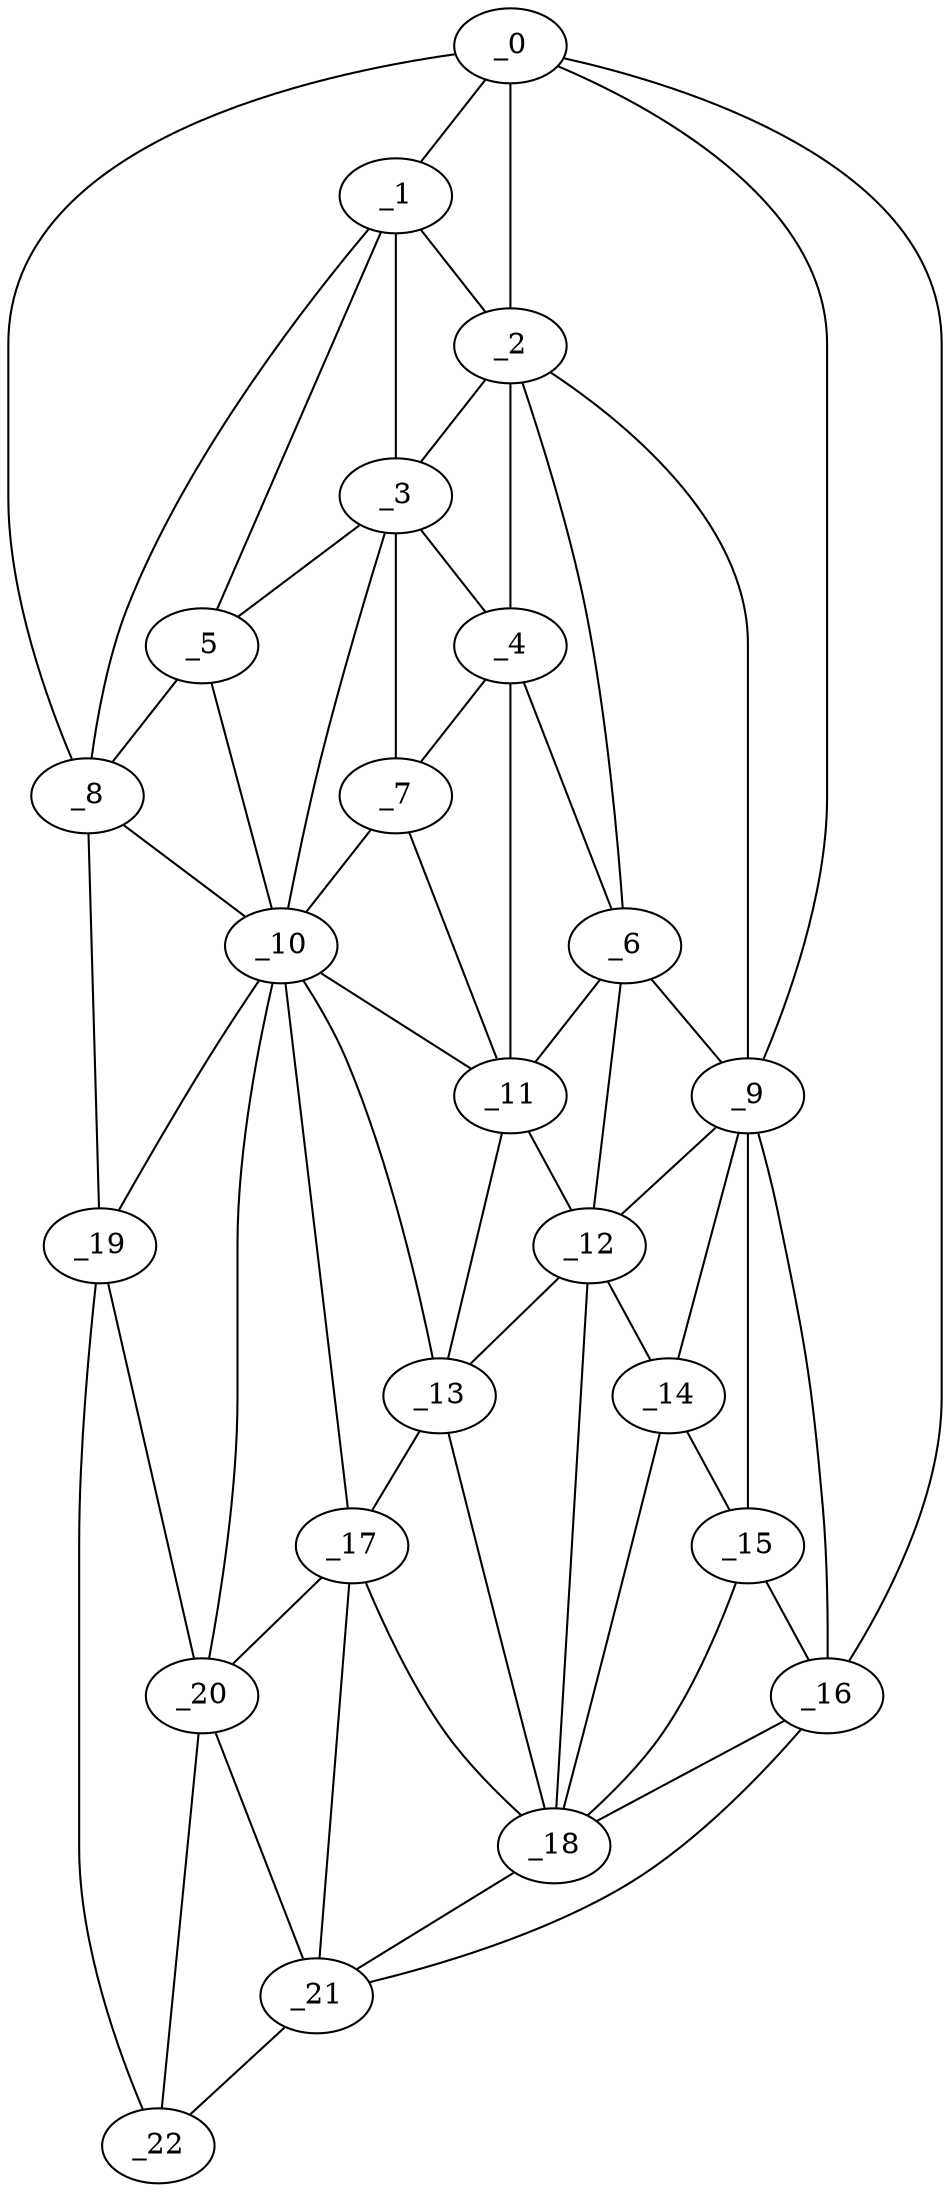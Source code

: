 graph "obj57__240.gxl" {
	_0	 [x=14,
		y=35];
	_1	 [x=47,
		y=53];
	_0 -- _1	 [valence=1];
	_2	 [x=52,
		y=26];
	_0 -- _2	 [valence=1];
	_8	 [x=76,
		y=118];
	_0 -- _8	 [valence=1];
	_9	 [x=78,
		y=16];
	_0 -- _9	 [valence=2];
	_16	 [x=101,
		y=8];
	_0 -- _16	 [valence=1];
	_1 -- _2	 [valence=2];
	_3	 [x=65,
		y=47];
	_1 -- _3	 [valence=1];
	_5	 [x=67,
		y=57];
	_1 -- _5	 [valence=2];
	_1 -- _8	 [valence=1];
	_2 -- _3	 [valence=1];
	_4	 [x=66,
		y=33];
	_2 -- _4	 [valence=2];
	_6	 [x=72,
		y=24];
	_2 -- _6	 [valence=1];
	_2 -- _9	 [valence=1];
	_3 -- _4	 [valence=2];
	_3 -- _5	 [valence=2];
	_7	 [x=75,
		y=44];
	_3 -- _7	 [valence=2];
	_10	 [x=78,
		y=53];
	_3 -- _10	 [valence=2];
	_4 -- _6	 [valence=2];
	_4 -- _7	 [valence=2];
	_11	 [x=81,
		y=40];
	_4 -- _11	 [valence=1];
	_5 -- _8	 [valence=2];
	_5 -- _10	 [valence=2];
	_6 -- _9	 [valence=2];
	_6 -- _11	 [valence=2];
	_12	 [x=93,
		y=34];
	_6 -- _12	 [valence=2];
	_7 -- _10	 [valence=2];
	_7 -- _11	 [valence=2];
	_8 -- _10	 [valence=2];
	_19	 [x=115,
		y=108];
	_8 -- _19	 [valence=1];
	_9 -- _12	 [valence=1];
	_14	 [x=96,
		y=28];
	_9 -- _14	 [valence=2];
	_15	 [x=97,
		y=17];
	_9 -- _15	 [valence=2];
	_9 -- _16	 [valence=1];
	_10 -- _11	 [valence=2];
	_13	 [x=94,
		y=38];
	_10 -- _13	 [valence=2];
	_17	 [x=104,
		y=46];
	_10 -- _17	 [valence=2];
	_10 -- _19	 [valence=1];
	_20	 [x=117,
		y=62];
	_10 -- _20	 [valence=2];
	_11 -- _12	 [valence=1];
	_11 -- _13	 [valence=2];
	_12 -- _13	 [valence=1];
	_12 -- _14	 [valence=2];
	_18	 [x=106,
		y=40];
	_12 -- _18	 [valence=1];
	_13 -- _17	 [valence=2];
	_13 -- _18	 [valence=2];
	_14 -- _15	 [valence=2];
	_14 -- _18	 [valence=2];
	_15 -- _16	 [valence=1];
	_15 -- _18	 [valence=1];
	_16 -- _18	 [valence=2];
	_21	 [x=123,
		y=48];
	_16 -- _21	 [valence=1];
	_17 -- _18	 [valence=2];
	_17 -- _20	 [valence=1];
	_17 -- _21	 [valence=2];
	_18 -- _21	 [valence=1];
	_19 -- _20	 [valence=2];
	_22	 [x=123,
		y=56];
	_19 -- _22	 [valence=1];
	_20 -- _21	 [valence=2];
	_20 -- _22	 [valence=2];
	_21 -- _22	 [valence=1];
}

